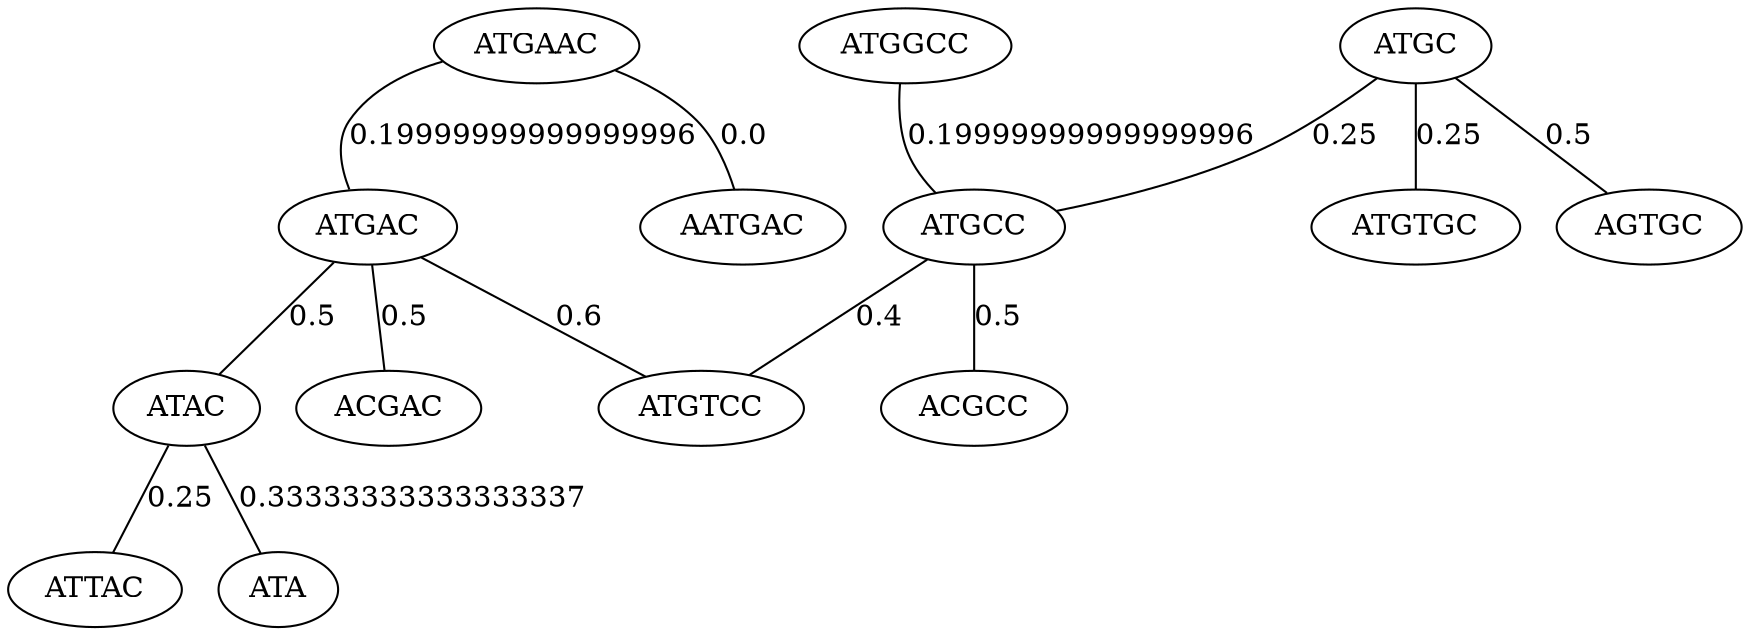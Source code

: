 strict graph {
  "ATGC";
  "ATGAAC";
  "AATGAC";
  "ATGGCC";
  "ATGAC";
  "ATGCC";
  "ATGTGC";
  "ATAC";
  "ATTAC";
  "ATA";
  "ATGTCC";
  "AGTGC";
  "ACGAC";
  "ACGCC";
  "ATGC" -- "ATGCC" [label="0.25"];
  "ATGC" -- "ATGTGC" [label="0.25"];
  "ATGC" -- "AGTGC" [label="0.5"];
  "ATGAAC" -- "AATGAC" [label="0.0"];
  "ATGAAC" -- "ATGAC" [label="0.19999999999999996"];
  "ATGGCC" -- "ATGCC" [label="0.19999999999999996"];
  "ATGAC" -- "ATAC" [label="0.5"];
  "ATGAC" -- "ACGAC" [label="0.5"];
  "ATGAC" -- "ATGTCC" [label="0.6"];
  "ATGCC" -- "ATGTCC" [label="0.4"];
  "ATGCC" -- "ACGCC" [label="0.5"];
  "ATAC" -- "ATTAC" [label="0.25"];
  "ATAC" -- "ATA" [label="0.33333333333333337"];
}